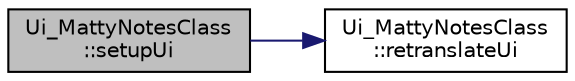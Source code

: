 digraph "Ui_MattyNotesClass::setupUi"
{
  edge [fontname="Helvetica",fontsize="10",labelfontname="Helvetica",labelfontsize="10"];
  node [fontname="Helvetica",fontsize="10",shape=record];
  rankdir="LR";
  Node4 [label="Ui_MattyNotesClass\l::setupUi",height=0.2,width=0.4,color="black", fillcolor="grey75", style="filled", fontcolor="black"];
  Node4 -> Node5 [color="midnightblue",fontsize="10",style="solid",fontname="Helvetica"];
  Node5 [label="Ui_MattyNotesClass\l::retranslateUi",height=0.2,width=0.4,color="black", fillcolor="white", style="filled",URL="$classUi__MattyNotesClass.html#a3a5915db60e9488bd96bf4ea0c844422"];
}
